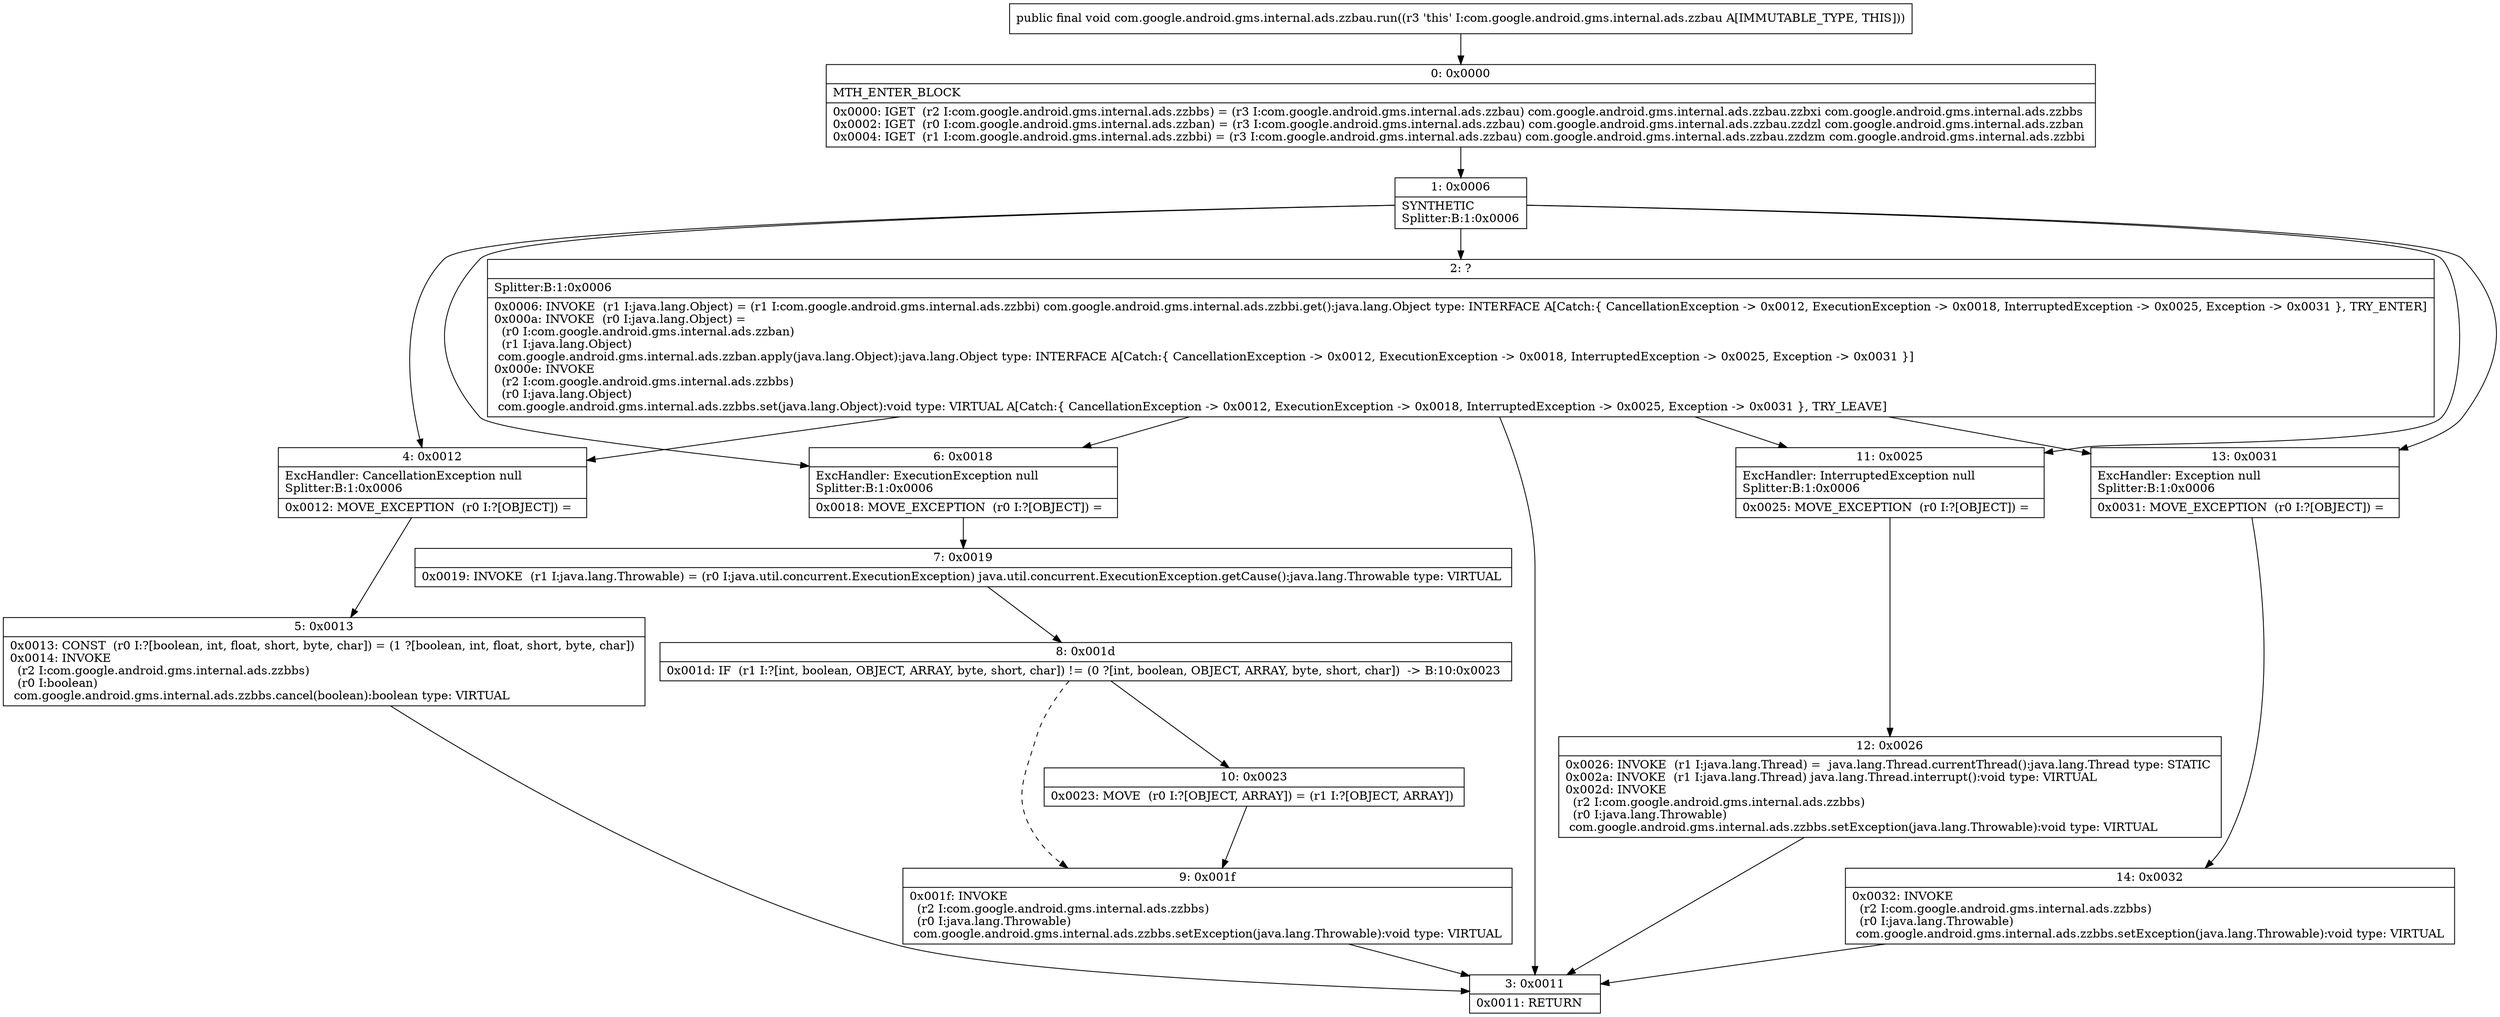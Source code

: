 digraph "CFG forcom.google.android.gms.internal.ads.zzbau.run()V" {
Node_0 [shape=record,label="{0\:\ 0x0000|MTH_ENTER_BLOCK\l|0x0000: IGET  (r2 I:com.google.android.gms.internal.ads.zzbbs) = (r3 I:com.google.android.gms.internal.ads.zzbau) com.google.android.gms.internal.ads.zzbau.zzbxi com.google.android.gms.internal.ads.zzbbs \l0x0002: IGET  (r0 I:com.google.android.gms.internal.ads.zzban) = (r3 I:com.google.android.gms.internal.ads.zzbau) com.google.android.gms.internal.ads.zzbau.zzdzl com.google.android.gms.internal.ads.zzban \l0x0004: IGET  (r1 I:com.google.android.gms.internal.ads.zzbbi) = (r3 I:com.google.android.gms.internal.ads.zzbau) com.google.android.gms.internal.ads.zzbau.zzdzm com.google.android.gms.internal.ads.zzbbi \l}"];
Node_1 [shape=record,label="{1\:\ 0x0006|SYNTHETIC\lSplitter:B:1:0x0006\l}"];
Node_2 [shape=record,label="{2\:\ ?|Splitter:B:1:0x0006\l|0x0006: INVOKE  (r1 I:java.lang.Object) = (r1 I:com.google.android.gms.internal.ads.zzbbi) com.google.android.gms.internal.ads.zzbbi.get():java.lang.Object type: INTERFACE A[Catch:\{ CancellationException \-\> 0x0012, ExecutionException \-\> 0x0018, InterruptedException \-\> 0x0025, Exception \-\> 0x0031 \}, TRY_ENTER]\l0x000a: INVOKE  (r0 I:java.lang.Object) = \l  (r0 I:com.google.android.gms.internal.ads.zzban)\l  (r1 I:java.lang.Object)\l com.google.android.gms.internal.ads.zzban.apply(java.lang.Object):java.lang.Object type: INTERFACE A[Catch:\{ CancellationException \-\> 0x0012, ExecutionException \-\> 0x0018, InterruptedException \-\> 0x0025, Exception \-\> 0x0031 \}]\l0x000e: INVOKE  \l  (r2 I:com.google.android.gms.internal.ads.zzbbs)\l  (r0 I:java.lang.Object)\l com.google.android.gms.internal.ads.zzbbs.set(java.lang.Object):void type: VIRTUAL A[Catch:\{ CancellationException \-\> 0x0012, ExecutionException \-\> 0x0018, InterruptedException \-\> 0x0025, Exception \-\> 0x0031 \}, TRY_LEAVE]\l}"];
Node_3 [shape=record,label="{3\:\ 0x0011|0x0011: RETURN   \l}"];
Node_4 [shape=record,label="{4\:\ 0x0012|ExcHandler: CancellationException null\lSplitter:B:1:0x0006\l|0x0012: MOVE_EXCEPTION  (r0 I:?[OBJECT]) =  \l}"];
Node_5 [shape=record,label="{5\:\ 0x0013|0x0013: CONST  (r0 I:?[boolean, int, float, short, byte, char]) = (1 ?[boolean, int, float, short, byte, char]) \l0x0014: INVOKE  \l  (r2 I:com.google.android.gms.internal.ads.zzbbs)\l  (r0 I:boolean)\l com.google.android.gms.internal.ads.zzbbs.cancel(boolean):boolean type: VIRTUAL \l}"];
Node_6 [shape=record,label="{6\:\ 0x0018|ExcHandler: ExecutionException null\lSplitter:B:1:0x0006\l|0x0018: MOVE_EXCEPTION  (r0 I:?[OBJECT]) =  \l}"];
Node_7 [shape=record,label="{7\:\ 0x0019|0x0019: INVOKE  (r1 I:java.lang.Throwable) = (r0 I:java.util.concurrent.ExecutionException) java.util.concurrent.ExecutionException.getCause():java.lang.Throwable type: VIRTUAL \l}"];
Node_8 [shape=record,label="{8\:\ 0x001d|0x001d: IF  (r1 I:?[int, boolean, OBJECT, ARRAY, byte, short, char]) != (0 ?[int, boolean, OBJECT, ARRAY, byte, short, char])  \-\> B:10:0x0023 \l}"];
Node_9 [shape=record,label="{9\:\ 0x001f|0x001f: INVOKE  \l  (r2 I:com.google.android.gms.internal.ads.zzbbs)\l  (r0 I:java.lang.Throwable)\l com.google.android.gms.internal.ads.zzbbs.setException(java.lang.Throwable):void type: VIRTUAL \l}"];
Node_10 [shape=record,label="{10\:\ 0x0023|0x0023: MOVE  (r0 I:?[OBJECT, ARRAY]) = (r1 I:?[OBJECT, ARRAY]) \l}"];
Node_11 [shape=record,label="{11\:\ 0x0025|ExcHandler: InterruptedException null\lSplitter:B:1:0x0006\l|0x0025: MOVE_EXCEPTION  (r0 I:?[OBJECT]) =  \l}"];
Node_12 [shape=record,label="{12\:\ 0x0026|0x0026: INVOKE  (r1 I:java.lang.Thread) =  java.lang.Thread.currentThread():java.lang.Thread type: STATIC \l0x002a: INVOKE  (r1 I:java.lang.Thread) java.lang.Thread.interrupt():void type: VIRTUAL \l0x002d: INVOKE  \l  (r2 I:com.google.android.gms.internal.ads.zzbbs)\l  (r0 I:java.lang.Throwable)\l com.google.android.gms.internal.ads.zzbbs.setException(java.lang.Throwable):void type: VIRTUAL \l}"];
Node_13 [shape=record,label="{13\:\ 0x0031|ExcHandler: Exception null\lSplitter:B:1:0x0006\l|0x0031: MOVE_EXCEPTION  (r0 I:?[OBJECT]) =  \l}"];
Node_14 [shape=record,label="{14\:\ 0x0032|0x0032: INVOKE  \l  (r2 I:com.google.android.gms.internal.ads.zzbbs)\l  (r0 I:java.lang.Throwable)\l com.google.android.gms.internal.ads.zzbbs.setException(java.lang.Throwable):void type: VIRTUAL \l}"];
MethodNode[shape=record,label="{public final void com.google.android.gms.internal.ads.zzbau.run((r3 'this' I:com.google.android.gms.internal.ads.zzbau A[IMMUTABLE_TYPE, THIS])) }"];
MethodNode -> Node_0;
Node_0 -> Node_1;
Node_1 -> Node_2;
Node_1 -> Node_4;
Node_1 -> Node_6;
Node_1 -> Node_11;
Node_1 -> Node_13;
Node_2 -> Node_3;
Node_2 -> Node_4;
Node_2 -> Node_6;
Node_2 -> Node_11;
Node_2 -> Node_13;
Node_4 -> Node_5;
Node_5 -> Node_3;
Node_6 -> Node_7;
Node_7 -> Node_8;
Node_8 -> Node_9[style=dashed];
Node_8 -> Node_10;
Node_9 -> Node_3;
Node_10 -> Node_9;
Node_11 -> Node_12;
Node_12 -> Node_3;
Node_13 -> Node_14;
Node_14 -> Node_3;
}

